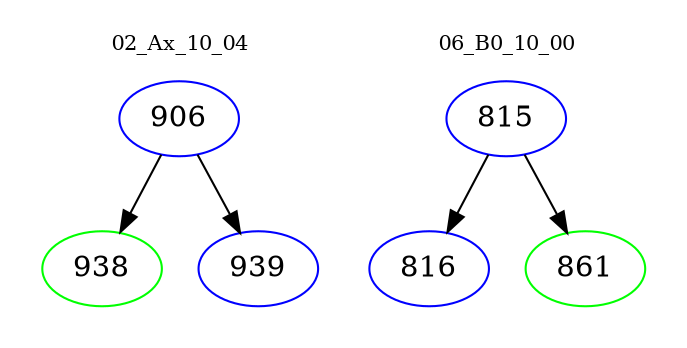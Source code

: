 digraph{
subgraph cluster_0 {
color = white
label = "02_Ax_10_04";
fontsize=10;
T0_906 [label="906", color="blue"]
T0_906 -> T0_938 [color="black"]
T0_938 [label="938", color="green"]
T0_906 -> T0_939 [color="black"]
T0_939 [label="939", color="blue"]
}
subgraph cluster_1 {
color = white
label = "06_B0_10_00";
fontsize=10;
T1_815 [label="815", color="blue"]
T1_815 -> T1_816 [color="black"]
T1_816 [label="816", color="blue"]
T1_815 -> T1_861 [color="black"]
T1_861 [label="861", color="green"]
}
}
